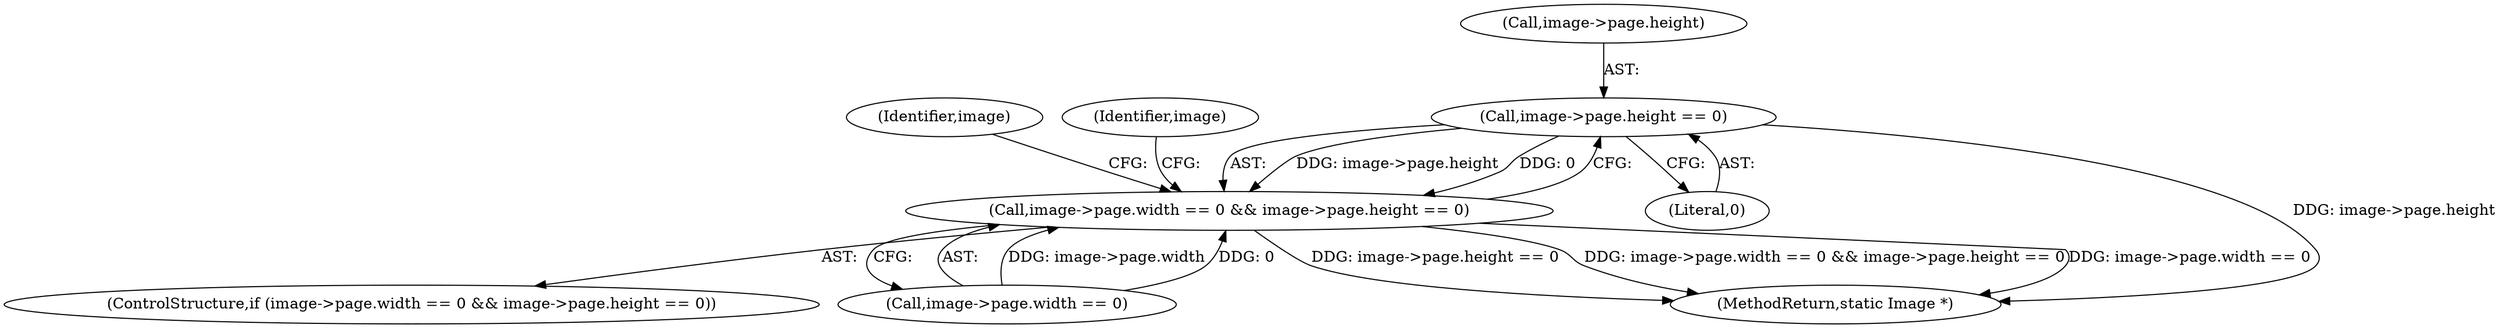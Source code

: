 digraph "0_ImageMagick_72f5c8632bff2daf3c95005f9b4cf2982786b52a@pointer" {
"1002038" [label="(Call,image->page.height == 0)"];
"1002030" [label="(Call,image->page.width == 0 && image->page.height == 0)"];
"1002039" [label="(Call,image->page.height)"];
"1002031" [label="(Call,image->page.width == 0)"];
"1002065" [label="(Identifier,image)"];
"1002030" [label="(Call,image->page.width == 0 && image->page.height == 0)"];
"1002044" [label="(Literal,0)"];
"1002049" [label="(Identifier,image)"];
"1002029" [label="(ControlStructure,if (image->page.width == 0 && image->page.height == 0))"];
"1002155" [label="(MethodReturn,static Image *)"];
"1002038" [label="(Call,image->page.height == 0)"];
"1002038" -> "1002030"  [label="AST: "];
"1002038" -> "1002044"  [label="CFG: "];
"1002039" -> "1002038"  [label="AST: "];
"1002044" -> "1002038"  [label="AST: "];
"1002030" -> "1002038"  [label="CFG: "];
"1002038" -> "1002155"  [label="DDG: image->page.height"];
"1002038" -> "1002030"  [label="DDG: image->page.height"];
"1002038" -> "1002030"  [label="DDG: 0"];
"1002030" -> "1002029"  [label="AST: "];
"1002030" -> "1002031"  [label="CFG: "];
"1002031" -> "1002030"  [label="AST: "];
"1002049" -> "1002030"  [label="CFG: "];
"1002065" -> "1002030"  [label="CFG: "];
"1002030" -> "1002155"  [label="DDG: image->page.height == 0"];
"1002030" -> "1002155"  [label="DDG: image->page.width == 0 && image->page.height == 0"];
"1002030" -> "1002155"  [label="DDG: image->page.width == 0"];
"1002031" -> "1002030"  [label="DDG: image->page.width"];
"1002031" -> "1002030"  [label="DDG: 0"];
}
